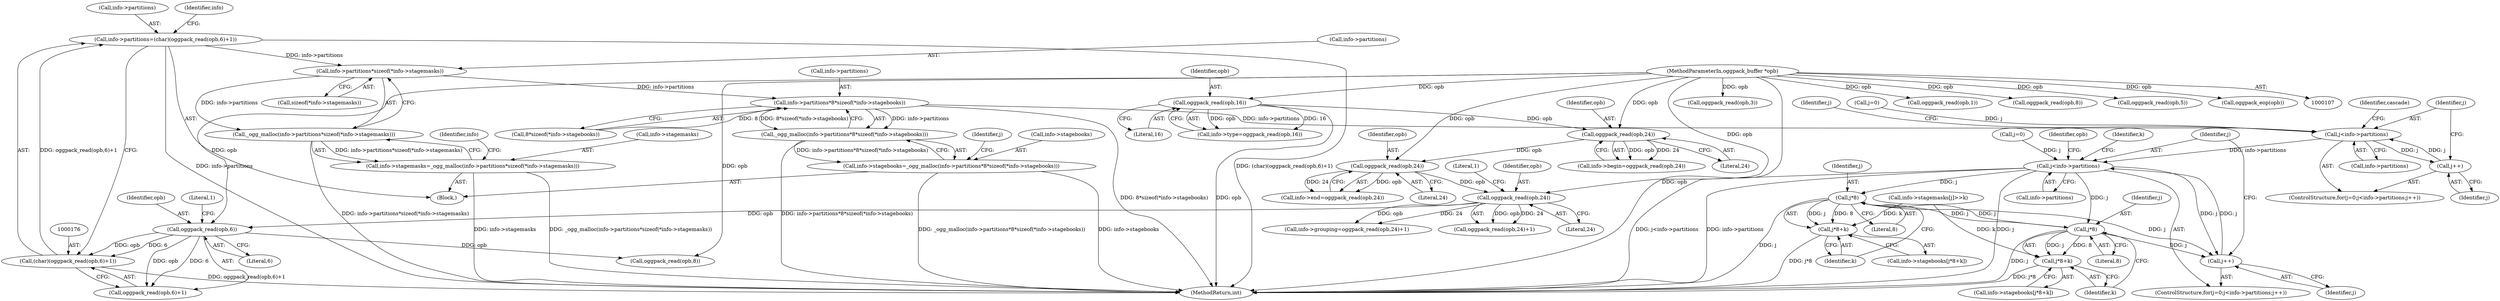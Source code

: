 digraph "0_Android_eeb4e45d5683f88488c083ecf142dc89bc3f0b47_9@API" {
"1000205" [label="(Call,info->partitions*sizeof(*info->stagemasks))"];
"1000171" [label="(Call,info->partitions=(char)(oggpack_read(opb,6)+1))"];
"1000175" [label="(Call,(char)(oggpack_read(opb,6)+1))"];
"1000178" [label="(Call,oggpack_read(opb,6))"];
"1000167" [label="(Call,oggpack_read(opb,24))"];
"1000159" [label="(Call,oggpack_read(opb,24))"];
"1000152" [label="(Call,oggpack_read(opb,24))"];
"1000132" [label="(Call,oggpack_read(opb,16))"];
"1000110" [label="(MethodParameterIn,oggpack_buffer *opb)"];
"1000204" [label="(Call,_ogg_malloc(info->partitions*sizeof(*info->stagemasks)))"];
"1000200" [label="(Call,info->stagemasks=_ogg_malloc(info->partitions*sizeof(*info->stagemasks)))"];
"1000219" [label="(Call,info->partitions*8*sizeof(*info->stagebooks))"];
"1000218" [label="(Call,_ogg_malloc(info->partitions*8*sizeof(*info->stagebooks)))"];
"1000214" [label="(Call,info->stagebooks=_ogg_malloc(info->partitions*8*sizeof(*info->stagebooks)))"];
"1000234" [label="(Call,j<info->partitions)"];
"1000239" [label="(Call,j++)"];
"1000270" [label="(Call,j<info->partitions)"];
"1000275" [label="(Call,j++)"];
"1000320" [label="(Call,j*8)"];
"1000319" [label="(Call,j*8+k)"];
"1000347" [label="(Call,j*8)"];
"1000346" [label="(Call,j*8+k)"];
"1000159" [label="(Call,oggpack_read(opb,24))"];
"1000110" [label="(MethodParameterIn,oggpack_buffer *opb)"];
"1000177" [label="(Call,oggpack_read(opb,6)+1)"];
"1000342" [label="(Call,info->stagebooks[j*8+k])"];
"1000162" [label="(Call,info->grouping=oggpack_read(opb,24)+1)"];
"1000215" [label="(Call,info->stagebooks)"];
"1000111" [label="(Block,)"];
"1000230" [label="(ControlStructure,for(j=0;j<info->partitions;j++))"];
"1000321" [label="(Identifier,j)"];
"1000153" [label="(Identifier,opb)"];
"1000235" [label="(Identifier,j)"];
"1000350" [label="(Identifier,k)"];
"1000148" [label="(Call,info->begin=oggpack_read(opb,24))"];
"1000267" [label="(Call,j=0)"];
"1000348" [label="(Identifier,j)"];
"1000245" [label="(Call,oggpack_read(opb,3))"];
"1000236" [label="(Call,info->partitions)"];
"1000249" [label="(Call,oggpack_read(opb,1))"];
"1000271" [label="(Identifier,j)"];
"1000276" [label="(Identifier,j)"];
"1000244" [label="(Identifier,cascade)"];
"1000347" [label="(Call,j*8)"];
"1000169" [label="(Literal,24)"];
"1000400" [label="(MethodReturn,int)"];
"1000166" [label="(Call,oggpack_read(opb,24)+1)"];
"1000171" [label="(Call,info->partitions=(char)(oggpack_read(opb,6)+1))"];
"1000154" [label="(Literal,24)"];
"1000216" [label="(Identifier,info)"];
"1000322" [label="(Literal,8)"];
"1000349" [label="(Literal,8)"];
"1000323" [label="(Identifier,k)"];
"1000315" [label="(Call,info->stagebooks[j*8+k])"];
"1000234" [label="(Call,j<info->partitions)"];
"1000354" [label="(Identifier,opb)"];
"1000240" [label="(Identifier,j)"];
"1000280" [label="(Identifier,k)"];
"1000160" [label="(Identifier,opb)"];
"1000172" [label="(Call,info->partitions)"];
"1000270" [label="(Call,j<info->partitions)"];
"1000218" [label="(Call,_ogg_malloc(info->partitions*8*sizeof(*info->stagebooks)))"];
"1000179" [label="(Identifier,opb)"];
"1000304" [label="(Call,oggpack_read(opb,8))"];
"1000268" [label="(Identifier,j)"];
"1000201" [label="(Call,info->stagemasks)"];
"1000239" [label="(Call,j++)"];
"1000232" [label="(Identifier,j)"];
"1000275" [label="(Call,j++)"];
"1000161" [label="(Literal,24)"];
"1000346" [label="(Call,j*8+k)"];
"1000128" [label="(Call,info->type=oggpack_read(opb,16))"];
"1000231" [label="(Call,j=0)"];
"1000319" [label="(Call,j*8+k)"];
"1000223" [label="(Call,8*sizeof(*info->stagebooks))"];
"1000214" [label="(Call,info->stagebooks=_ogg_malloc(info->partitions*8*sizeof(*info->stagebooks)))"];
"1000170" [label="(Literal,1)"];
"1000134" [label="(Literal,16)"];
"1000205" [label="(Call,info->partitions*sizeof(*info->stagemasks))"];
"1000206" [label="(Call,info->partitions)"];
"1000219" [label="(Call,info->partitions*8*sizeof(*info->stagebooks))"];
"1000255" [label="(Call,oggpack_read(opb,5))"];
"1000180" [label="(Literal,6)"];
"1000353" [label="(Call,oggpack_eop(opb))"];
"1000181" [label="(Literal,1)"];
"1000266" [label="(ControlStructure,for(j=0;j<info->partitions;j++))"];
"1000167" [label="(Call,oggpack_read(opb,24))"];
"1000175" [label="(Call,(char)(oggpack_read(opb,6)+1))"];
"1000178" [label="(Call,oggpack_read(opb,6))"];
"1000152" [label="(Call,oggpack_read(opb,24))"];
"1000200" [label="(Call,info->stagemasks=_ogg_malloc(info->partitions*sizeof(*info->stagemasks)))"];
"1000155" [label="(Call,info->end=oggpack_read(opb,24))"];
"1000272" [label="(Call,info->partitions)"];
"1000209" [label="(Call,sizeof(*info->stagemasks))"];
"1000290" [label="(Call,info->stagemasks[j]>>k)"];
"1000133" [label="(Identifier,opb)"];
"1000184" [label="(Identifier,info)"];
"1000168" [label="(Identifier,opb)"];
"1000320" [label="(Call,j*8)"];
"1000204" [label="(Call,_ogg_malloc(info->partitions*sizeof(*info->stagemasks)))"];
"1000132" [label="(Call,oggpack_read(opb,16))"];
"1000220" [label="(Call,info->partitions)"];
"1000188" [label="(Call,oggpack_read(opb,8))"];
"1000205" -> "1000204"  [label="AST: "];
"1000205" -> "1000209"  [label="CFG: "];
"1000206" -> "1000205"  [label="AST: "];
"1000209" -> "1000205"  [label="AST: "];
"1000204" -> "1000205"  [label="CFG: "];
"1000205" -> "1000204"  [label="DDG: info->partitions"];
"1000171" -> "1000205"  [label="DDG: info->partitions"];
"1000205" -> "1000219"  [label="DDG: info->partitions"];
"1000171" -> "1000111"  [label="AST: "];
"1000171" -> "1000175"  [label="CFG: "];
"1000172" -> "1000171"  [label="AST: "];
"1000175" -> "1000171"  [label="AST: "];
"1000184" -> "1000171"  [label="CFG: "];
"1000171" -> "1000400"  [label="DDG: info->partitions"];
"1000171" -> "1000400"  [label="DDG: (char)(oggpack_read(opb,6)+1)"];
"1000175" -> "1000171"  [label="DDG: oggpack_read(opb,6)+1"];
"1000175" -> "1000177"  [label="CFG: "];
"1000176" -> "1000175"  [label="AST: "];
"1000177" -> "1000175"  [label="AST: "];
"1000175" -> "1000400"  [label="DDG: oggpack_read(opb,6)+1"];
"1000178" -> "1000175"  [label="DDG: opb"];
"1000178" -> "1000175"  [label="DDG: 6"];
"1000178" -> "1000177"  [label="AST: "];
"1000178" -> "1000180"  [label="CFG: "];
"1000179" -> "1000178"  [label="AST: "];
"1000180" -> "1000178"  [label="AST: "];
"1000181" -> "1000178"  [label="CFG: "];
"1000178" -> "1000177"  [label="DDG: opb"];
"1000178" -> "1000177"  [label="DDG: 6"];
"1000167" -> "1000178"  [label="DDG: opb"];
"1000110" -> "1000178"  [label="DDG: opb"];
"1000178" -> "1000188"  [label="DDG: opb"];
"1000167" -> "1000166"  [label="AST: "];
"1000167" -> "1000169"  [label="CFG: "];
"1000168" -> "1000167"  [label="AST: "];
"1000169" -> "1000167"  [label="AST: "];
"1000170" -> "1000167"  [label="CFG: "];
"1000167" -> "1000162"  [label="DDG: opb"];
"1000167" -> "1000162"  [label="DDG: 24"];
"1000167" -> "1000166"  [label="DDG: opb"];
"1000167" -> "1000166"  [label="DDG: 24"];
"1000159" -> "1000167"  [label="DDG: opb"];
"1000110" -> "1000167"  [label="DDG: opb"];
"1000159" -> "1000155"  [label="AST: "];
"1000159" -> "1000161"  [label="CFG: "];
"1000160" -> "1000159"  [label="AST: "];
"1000161" -> "1000159"  [label="AST: "];
"1000155" -> "1000159"  [label="CFG: "];
"1000159" -> "1000155"  [label="DDG: opb"];
"1000159" -> "1000155"  [label="DDG: 24"];
"1000152" -> "1000159"  [label="DDG: opb"];
"1000110" -> "1000159"  [label="DDG: opb"];
"1000152" -> "1000148"  [label="AST: "];
"1000152" -> "1000154"  [label="CFG: "];
"1000153" -> "1000152"  [label="AST: "];
"1000154" -> "1000152"  [label="AST: "];
"1000148" -> "1000152"  [label="CFG: "];
"1000152" -> "1000148"  [label="DDG: opb"];
"1000152" -> "1000148"  [label="DDG: 24"];
"1000132" -> "1000152"  [label="DDG: opb"];
"1000110" -> "1000152"  [label="DDG: opb"];
"1000132" -> "1000128"  [label="AST: "];
"1000132" -> "1000134"  [label="CFG: "];
"1000133" -> "1000132"  [label="AST: "];
"1000134" -> "1000132"  [label="AST: "];
"1000128" -> "1000132"  [label="CFG: "];
"1000132" -> "1000400"  [label="DDG: opb"];
"1000132" -> "1000128"  [label="DDG: opb"];
"1000132" -> "1000128"  [label="DDG: 16"];
"1000110" -> "1000132"  [label="DDG: opb"];
"1000110" -> "1000107"  [label="AST: "];
"1000110" -> "1000400"  [label="DDG: opb"];
"1000110" -> "1000188"  [label="DDG: opb"];
"1000110" -> "1000245"  [label="DDG: opb"];
"1000110" -> "1000249"  [label="DDG: opb"];
"1000110" -> "1000255"  [label="DDG: opb"];
"1000110" -> "1000304"  [label="DDG: opb"];
"1000110" -> "1000353"  [label="DDG: opb"];
"1000204" -> "1000200"  [label="AST: "];
"1000200" -> "1000204"  [label="CFG: "];
"1000204" -> "1000400"  [label="DDG: info->partitions*sizeof(*info->stagemasks)"];
"1000204" -> "1000200"  [label="DDG: info->partitions*sizeof(*info->stagemasks)"];
"1000200" -> "1000111"  [label="AST: "];
"1000201" -> "1000200"  [label="AST: "];
"1000216" -> "1000200"  [label="CFG: "];
"1000200" -> "1000400"  [label="DDG: info->stagemasks"];
"1000200" -> "1000400"  [label="DDG: _ogg_malloc(info->partitions*sizeof(*info->stagemasks))"];
"1000219" -> "1000218"  [label="AST: "];
"1000219" -> "1000223"  [label="CFG: "];
"1000220" -> "1000219"  [label="AST: "];
"1000223" -> "1000219"  [label="AST: "];
"1000218" -> "1000219"  [label="CFG: "];
"1000219" -> "1000400"  [label="DDG: 8*sizeof(*info->stagebooks)"];
"1000219" -> "1000218"  [label="DDG: info->partitions"];
"1000219" -> "1000218"  [label="DDG: 8*sizeof(*info->stagebooks)"];
"1000223" -> "1000219"  [label="DDG: 8"];
"1000219" -> "1000234"  [label="DDG: info->partitions"];
"1000218" -> "1000214"  [label="AST: "];
"1000214" -> "1000218"  [label="CFG: "];
"1000218" -> "1000400"  [label="DDG: info->partitions*8*sizeof(*info->stagebooks)"];
"1000218" -> "1000214"  [label="DDG: info->partitions*8*sizeof(*info->stagebooks)"];
"1000214" -> "1000111"  [label="AST: "];
"1000215" -> "1000214"  [label="AST: "];
"1000232" -> "1000214"  [label="CFG: "];
"1000214" -> "1000400"  [label="DDG: _ogg_malloc(info->partitions*8*sizeof(*info->stagebooks))"];
"1000214" -> "1000400"  [label="DDG: info->stagebooks"];
"1000234" -> "1000230"  [label="AST: "];
"1000234" -> "1000236"  [label="CFG: "];
"1000235" -> "1000234"  [label="AST: "];
"1000236" -> "1000234"  [label="AST: "];
"1000244" -> "1000234"  [label="CFG: "];
"1000268" -> "1000234"  [label="CFG: "];
"1000239" -> "1000234"  [label="DDG: j"];
"1000231" -> "1000234"  [label="DDG: j"];
"1000234" -> "1000239"  [label="DDG: j"];
"1000234" -> "1000270"  [label="DDG: info->partitions"];
"1000239" -> "1000230"  [label="AST: "];
"1000239" -> "1000240"  [label="CFG: "];
"1000240" -> "1000239"  [label="AST: "];
"1000235" -> "1000239"  [label="CFG: "];
"1000270" -> "1000266"  [label="AST: "];
"1000270" -> "1000272"  [label="CFG: "];
"1000271" -> "1000270"  [label="AST: "];
"1000272" -> "1000270"  [label="AST: "];
"1000280" -> "1000270"  [label="CFG: "];
"1000354" -> "1000270"  [label="CFG: "];
"1000270" -> "1000400"  [label="DDG: j<info->partitions"];
"1000270" -> "1000400"  [label="DDG: info->partitions"];
"1000270" -> "1000400"  [label="DDG: j"];
"1000267" -> "1000270"  [label="DDG: j"];
"1000275" -> "1000270"  [label="DDG: j"];
"1000270" -> "1000275"  [label="DDG: j"];
"1000270" -> "1000320"  [label="DDG: j"];
"1000270" -> "1000347"  [label="DDG: j"];
"1000275" -> "1000266"  [label="AST: "];
"1000275" -> "1000276"  [label="CFG: "];
"1000276" -> "1000275"  [label="AST: "];
"1000271" -> "1000275"  [label="CFG: "];
"1000347" -> "1000275"  [label="DDG: j"];
"1000320" -> "1000275"  [label="DDG: j"];
"1000320" -> "1000319"  [label="AST: "];
"1000320" -> "1000322"  [label="CFG: "];
"1000321" -> "1000320"  [label="AST: "];
"1000322" -> "1000320"  [label="AST: "];
"1000323" -> "1000320"  [label="CFG: "];
"1000320" -> "1000400"  [label="DDG: j"];
"1000320" -> "1000319"  [label="DDG: j"];
"1000320" -> "1000319"  [label="DDG: 8"];
"1000347" -> "1000320"  [label="DDG: j"];
"1000320" -> "1000347"  [label="DDG: j"];
"1000319" -> "1000315"  [label="AST: "];
"1000319" -> "1000323"  [label="CFG: "];
"1000323" -> "1000319"  [label="AST: "];
"1000315" -> "1000319"  [label="CFG: "];
"1000319" -> "1000400"  [label="DDG: j*8"];
"1000290" -> "1000319"  [label="DDG: k"];
"1000347" -> "1000346"  [label="AST: "];
"1000347" -> "1000349"  [label="CFG: "];
"1000348" -> "1000347"  [label="AST: "];
"1000349" -> "1000347"  [label="AST: "];
"1000350" -> "1000347"  [label="CFG: "];
"1000347" -> "1000400"  [label="DDG: j"];
"1000347" -> "1000346"  [label="DDG: j"];
"1000347" -> "1000346"  [label="DDG: 8"];
"1000346" -> "1000342"  [label="AST: "];
"1000346" -> "1000350"  [label="CFG: "];
"1000350" -> "1000346"  [label="AST: "];
"1000342" -> "1000346"  [label="CFG: "];
"1000346" -> "1000400"  [label="DDG: j*8"];
"1000290" -> "1000346"  [label="DDG: k"];
}
